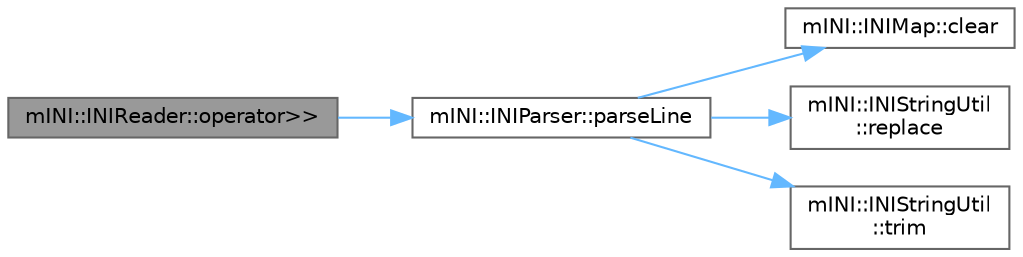 digraph "mINI::INIReader::operator&gt;&gt;"
{
 // LATEX_PDF_SIZE
  bgcolor="transparent";
  edge [fontname=Helvetica,fontsize=10,labelfontname=Helvetica,labelfontsize=10];
  node [fontname=Helvetica,fontsize=10,shape=box,height=0.2,width=0.4];
  rankdir="LR";
  Node1 [id="Node000001",label="mINI::INIReader::operator\>\>",height=0.2,width=0.4,color="gray40", fillcolor="grey60", style="filled", fontcolor="black",tooltip=" "];
  Node1 -> Node2 [id="edge1_Node000001_Node000002",color="steelblue1",style="solid",tooltip=" "];
  Node2 [id="Node000002",label="mINI::INIParser::parseLine",height=0.2,width=0.4,color="grey40", fillcolor="white", style="filled",URL="$namespacem_i_n_i_1_1_i_n_i_parser.html#a35c71b789896a8d02f6ca9a8b08824b6",tooltip=" "];
  Node2 -> Node3 [id="edge2_Node000002_Node000003",color="steelblue1",style="solid",tooltip=" "];
  Node3 [id="Node000003",label="mINI::INIMap::clear",height=0.2,width=0.4,color="grey40", fillcolor="white", style="filled",URL="$classm_i_n_i_1_1_i_n_i_map.html#af0b1251e710882fbdb5bced08a4fe341",tooltip=" "];
  Node2 -> Node4 [id="edge3_Node000002_Node000004",color="steelblue1",style="solid",tooltip=" "];
  Node4 [id="Node000004",label="mINI::INIStringUtil\l::replace",height=0.2,width=0.4,color="grey40", fillcolor="white", style="filled",URL="$namespacem_i_n_i_1_1_i_n_i_string_util.html#a7e002cc156d2377c091de83634e9063f",tooltip=" "];
  Node2 -> Node5 [id="edge4_Node000002_Node000005",color="steelblue1",style="solid",tooltip=" "];
  Node5 [id="Node000005",label="mINI::INIStringUtil\l::trim",height=0.2,width=0.4,color="grey40", fillcolor="white", style="filled",URL="$namespacem_i_n_i_1_1_i_n_i_string_util.html#adcbaf06b60e9bed7a2f8d48f45c1a615",tooltip=" "];
}
